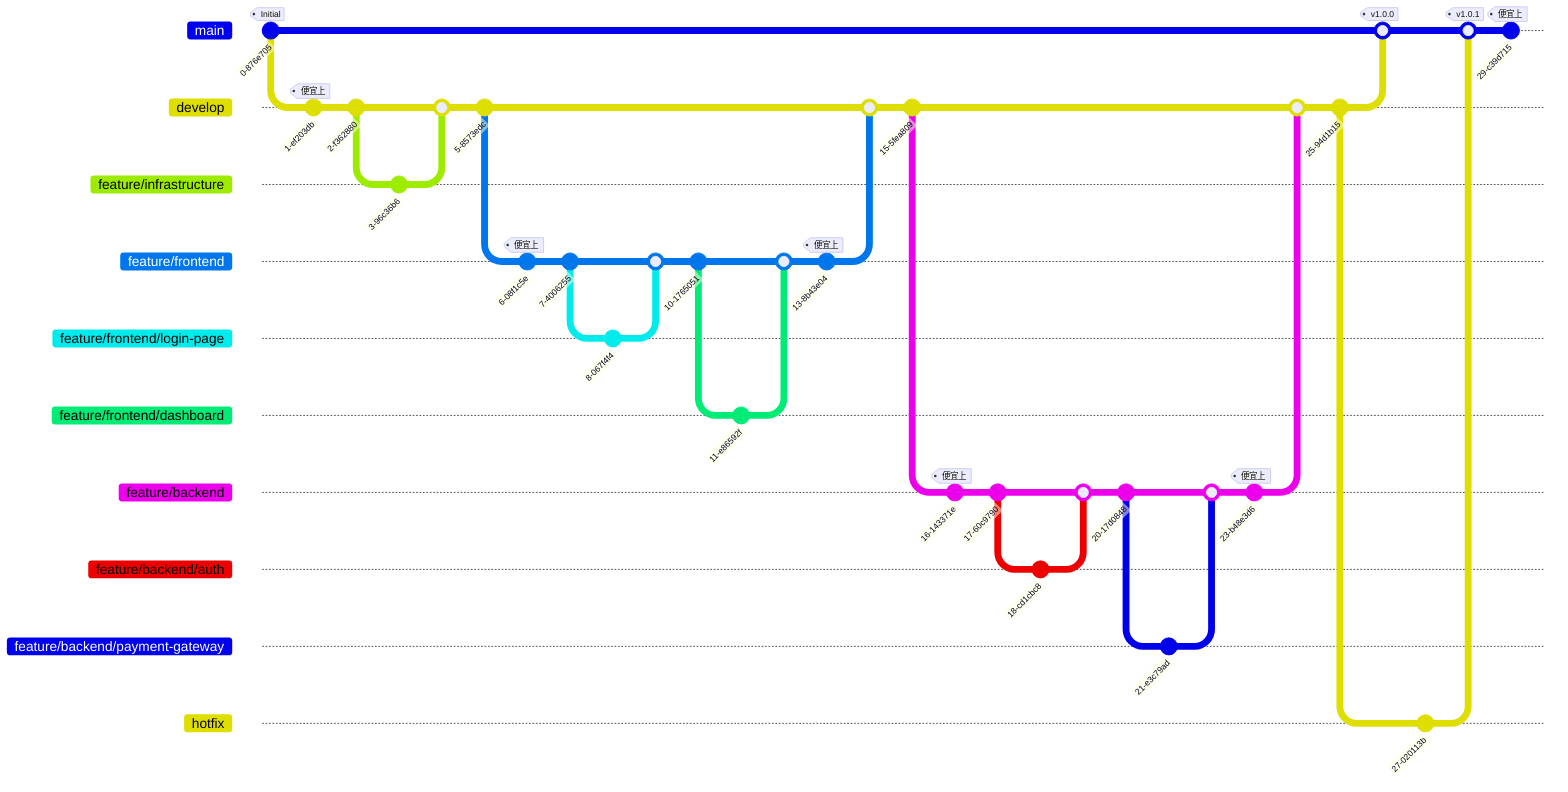 gitGraph
   %% === 基本ライン ===
   commit tag:"Initial"
   branch develop
   commit tag:"便宜上"
   checkout develop
   commit

   %% === インフラブランチ ===
   branch feature/infrastructure
   checkout feature/infrastructure
   commit
   checkout feature/infrastructure

   checkout develop
   merge feature/infrastructure
   commit

   %% === フロントエンド機能ブランチ ===
   branch feature/frontend
   commit tag:"便宜上"
   checkout feature/frontend
   commit
   checkout feature/frontend

   branch feature/frontend/login-page
   commit
   checkout feature/frontend/login-page
   checkout feature/frontend
   merge feature/frontend/login-page
   commit

   branch feature/frontend/dashboard
   checkout feature/frontend/dashboard
   commit
   checkout feature/frontend
   merge feature/frontend/dashboard
   commit tag:"便宜上"
   checkout develop
   merge feature/frontend
   commit

   %% === バックエンド機能ブランチ ===
   branch feature/backend
   commit tag:"便宜上"
   checkout feature/backend
   commit
   checkout feature/backend

   branch feature/backend/auth
   checkout feature/backend/auth
   commit
   checkout feature/backend
   merge feature/backend/auth
   commit

   branch feature/backend/payment-gateway
   checkout feature/backend/payment-gateway
   commit
   checkout feature/backend
   merge feature/backend/payment-gateway
   commit tag:"便宜上"
   checkout develop
   merge feature/backend
   commit

   checkout main
   merge develop tag:"v1.0.0"

   %% === リリース準備 ===
   checkout develop
   branch hotfix
   commit
   checkout hotfix
   checkout main
   merge hotfix tag:"v1.0.1"
   commit tag:"便宜上"
